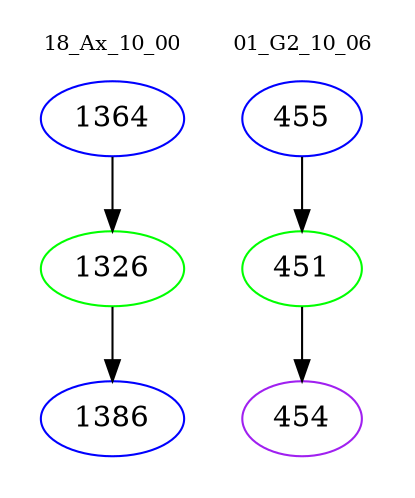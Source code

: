 digraph{
subgraph cluster_0 {
color = white
label = "18_Ax_10_00";
fontsize=10;
T0_1364 [label="1364", color="blue"]
T0_1364 -> T0_1326 [color="black"]
T0_1326 [label="1326", color="green"]
T0_1326 -> T0_1386 [color="black"]
T0_1386 [label="1386", color="blue"]
}
subgraph cluster_1 {
color = white
label = "01_G2_10_06";
fontsize=10;
T1_455 [label="455", color="blue"]
T1_455 -> T1_451 [color="black"]
T1_451 [label="451", color="green"]
T1_451 -> T1_454 [color="black"]
T1_454 [label="454", color="purple"]
}
}
